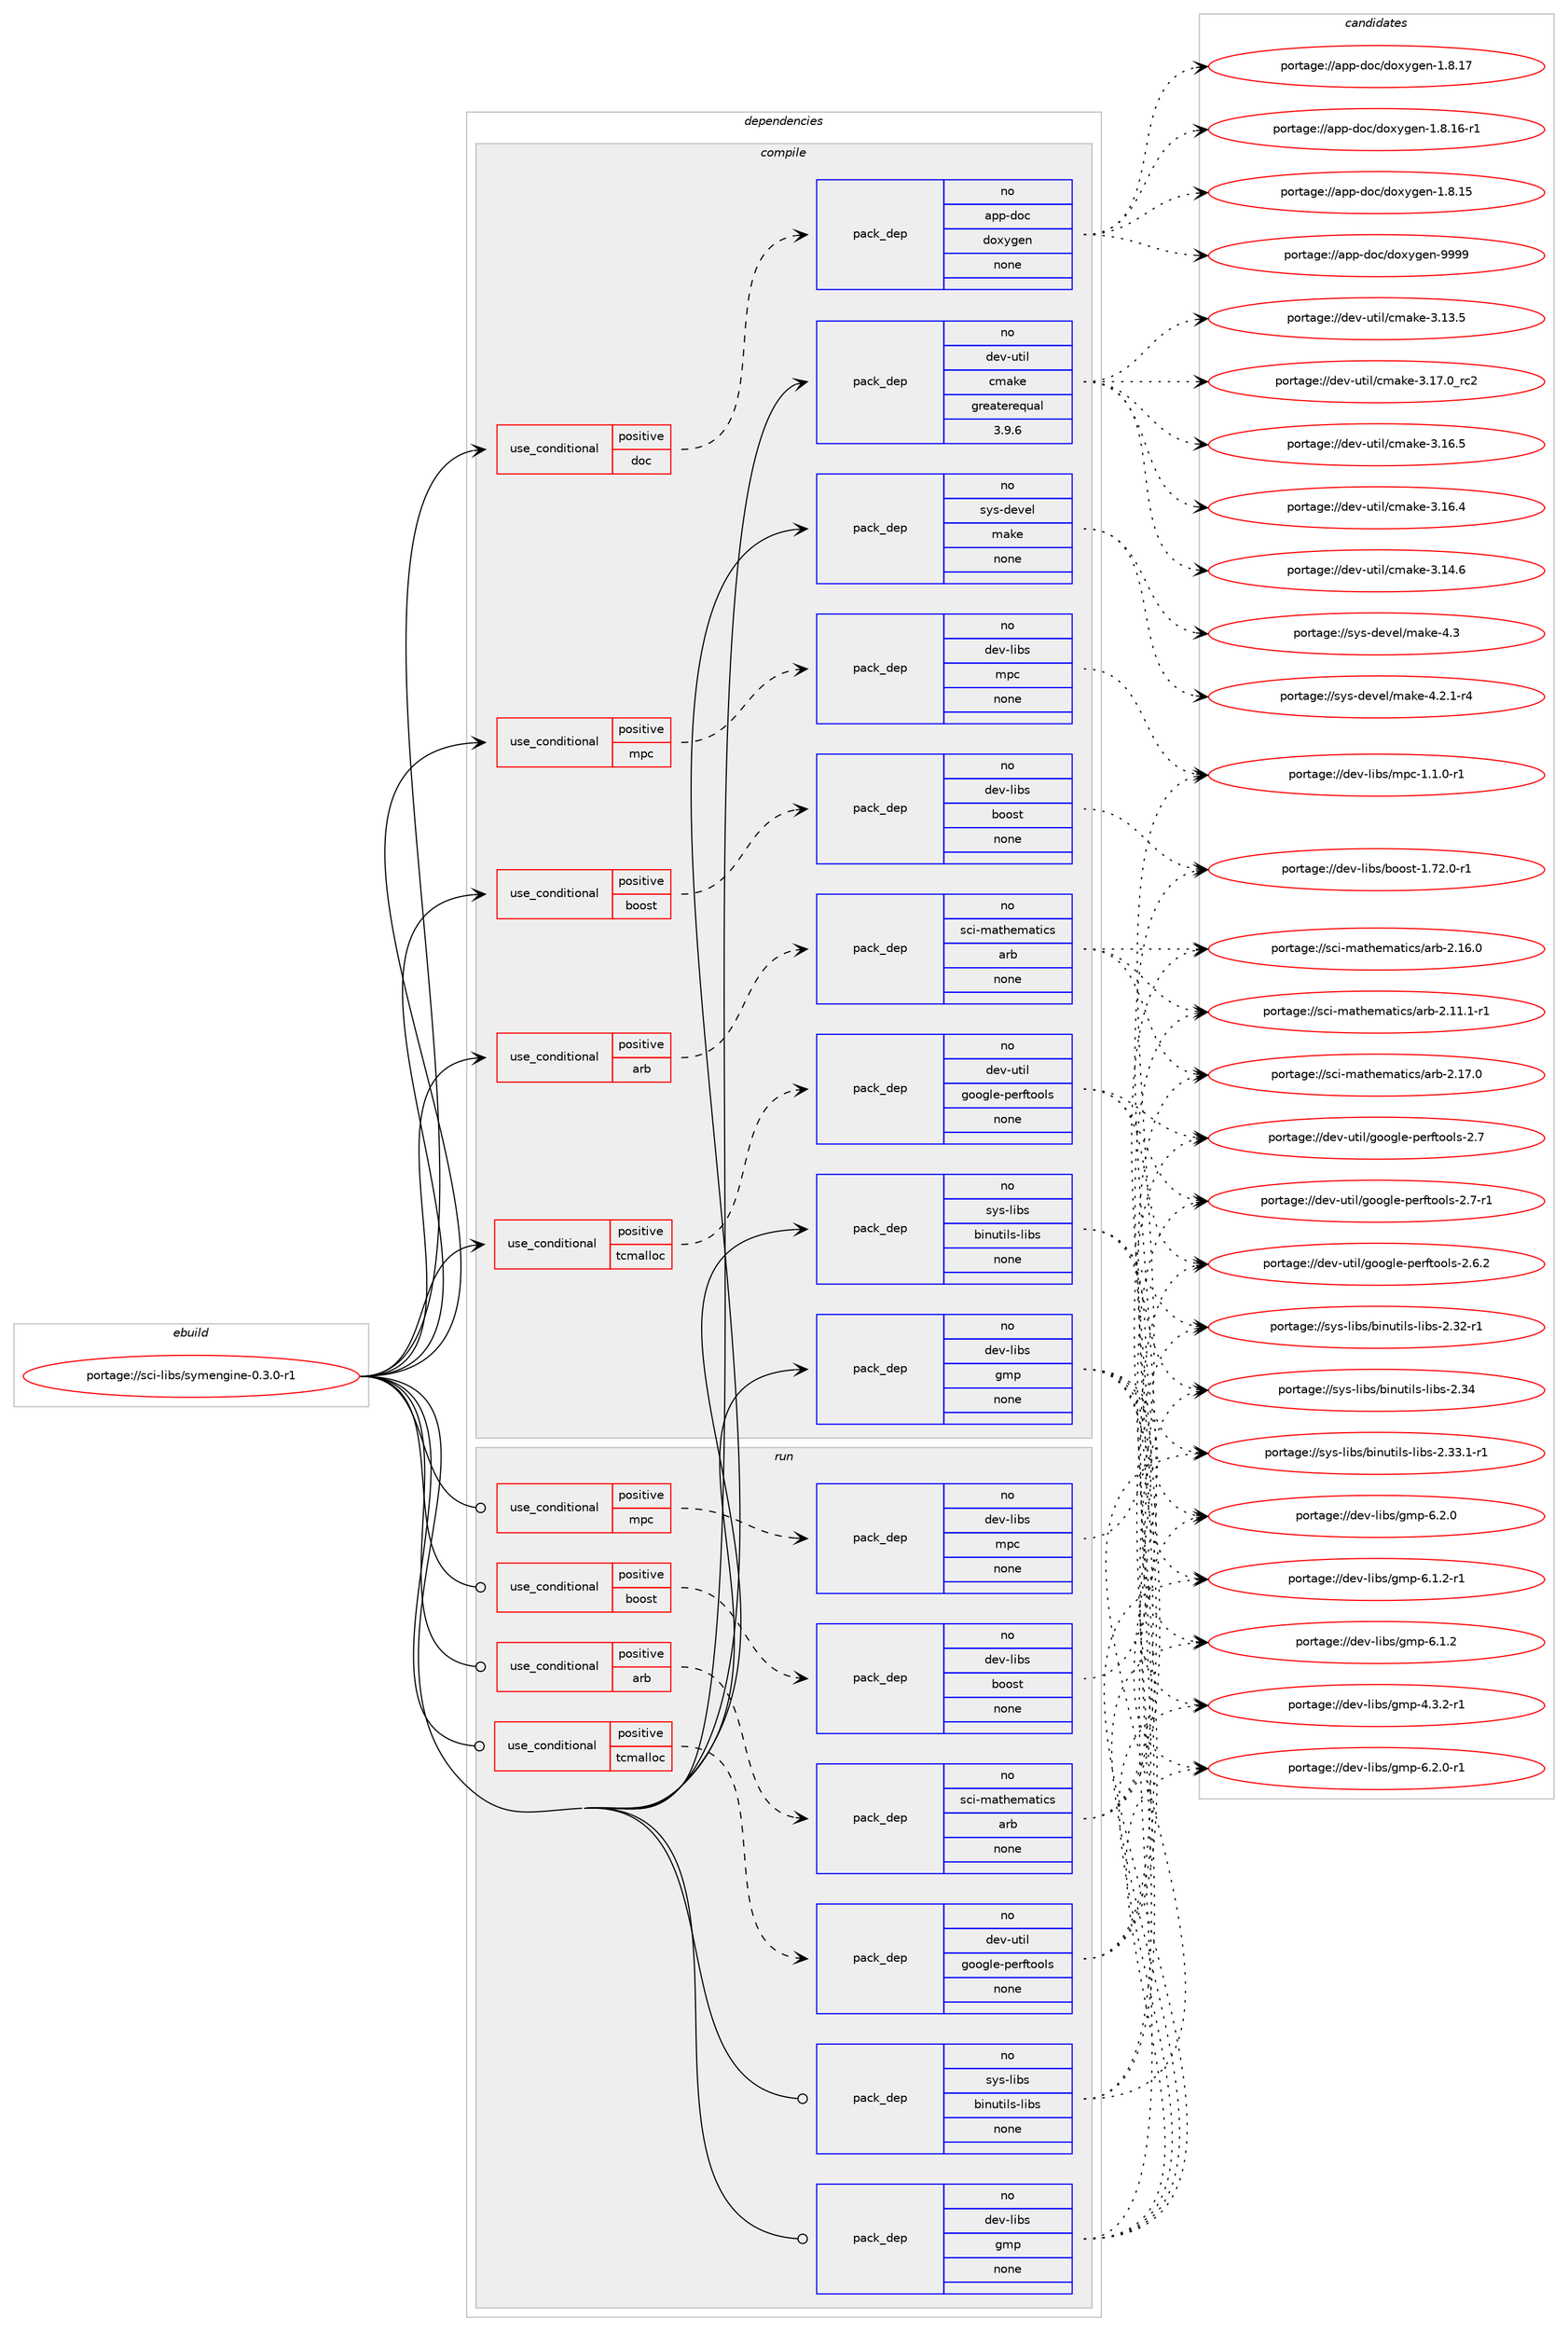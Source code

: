 digraph prolog {

# *************
# Graph options
# *************

newrank=true;
concentrate=true;
compound=true;
graph [rankdir=LR,fontname=Helvetica,fontsize=10,ranksep=1.5];#, ranksep=2.5, nodesep=0.2];
edge  [arrowhead=vee];
node  [fontname=Helvetica,fontsize=10];

# **********
# The ebuild
# **********

subgraph cluster_leftcol {
color=gray;
rank=same;
label=<<i>ebuild</i>>;
id [label="portage://sci-libs/symengine-0.3.0-r1", color=red, width=4, href="../sci-libs/symengine-0.3.0-r1.svg"];
}

# ****************
# The dependencies
# ****************

subgraph cluster_midcol {
color=gray;
label=<<i>dependencies</i>>;
subgraph cluster_compile {
fillcolor="#eeeeee";
style=filled;
label=<<i>compile</i>>;
subgraph cond6776 {
dependency37486 [label=<<TABLE BORDER="0" CELLBORDER="1" CELLSPACING="0" CELLPADDING="4"><TR><TD ROWSPAN="3" CELLPADDING="10">use_conditional</TD></TR><TR><TD>positive</TD></TR><TR><TD>arb</TD></TR></TABLE>>, shape=none, color=red];
subgraph pack29903 {
dependency37487 [label=<<TABLE BORDER="0" CELLBORDER="1" CELLSPACING="0" CELLPADDING="4" WIDTH="220"><TR><TD ROWSPAN="6" CELLPADDING="30">pack_dep</TD></TR><TR><TD WIDTH="110">no</TD></TR><TR><TD>sci-mathematics</TD></TR><TR><TD>arb</TD></TR><TR><TD>none</TD></TR><TR><TD></TD></TR></TABLE>>, shape=none, color=blue];
}
dependency37486:e -> dependency37487:w [weight=20,style="dashed",arrowhead="vee"];
}
id:e -> dependency37486:w [weight=20,style="solid",arrowhead="vee"];
subgraph cond6777 {
dependency37488 [label=<<TABLE BORDER="0" CELLBORDER="1" CELLSPACING="0" CELLPADDING="4"><TR><TD ROWSPAN="3" CELLPADDING="10">use_conditional</TD></TR><TR><TD>positive</TD></TR><TR><TD>boost</TD></TR></TABLE>>, shape=none, color=red];
subgraph pack29904 {
dependency37489 [label=<<TABLE BORDER="0" CELLBORDER="1" CELLSPACING="0" CELLPADDING="4" WIDTH="220"><TR><TD ROWSPAN="6" CELLPADDING="30">pack_dep</TD></TR><TR><TD WIDTH="110">no</TD></TR><TR><TD>dev-libs</TD></TR><TR><TD>boost</TD></TR><TR><TD>none</TD></TR><TR><TD></TD></TR></TABLE>>, shape=none, color=blue];
}
dependency37488:e -> dependency37489:w [weight=20,style="dashed",arrowhead="vee"];
}
id:e -> dependency37488:w [weight=20,style="solid",arrowhead="vee"];
subgraph cond6778 {
dependency37490 [label=<<TABLE BORDER="0" CELLBORDER="1" CELLSPACING="0" CELLPADDING="4"><TR><TD ROWSPAN="3" CELLPADDING="10">use_conditional</TD></TR><TR><TD>positive</TD></TR><TR><TD>doc</TD></TR></TABLE>>, shape=none, color=red];
subgraph pack29905 {
dependency37491 [label=<<TABLE BORDER="0" CELLBORDER="1" CELLSPACING="0" CELLPADDING="4" WIDTH="220"><TR><TD ROWSPAN="6" CELLPADDING="30">pack_dep</TD></TR><TR><TD WIDTH="110">no</TD></TR><TR><TD>app-doc</TD></TR><TR><TD>doxygen</TD></TR><TR><TD>none</TD></TR><TR><TD></TD></TR></TABLE>>, shape=none, color=blue];
}
dependency37490:e -> dependency37491:w [weight=20,style="dashed",arrowhead="vee"];
}
id:e -> dependency37490:w [weight=20,style="solid",arrowhead="vee"];
subgraph cond6779 {
dependency37492 [label=<<TABLE BORDER="0" CELLBORDER="1" CELLSPACING="0" CELLPADDING="4"><TR><TD ROWSPAN="3" CELLPADDING="10">use_conditional</TD></TR><TR><TD>positive</TD></TR><TR><TD>mpc</TD></TR></TABLE>>, shape=none, color=red];
subgraph pack29906 {
dependency37493 [label=<<TABLE BORDER="0" CELLBORDER="1" CELLSPACING="0" CELLPADDING="4" WIDTH="220"><TR><TD ROWSPAN="6" CELLPADDING="30">pack_dep</TD></TR><TR><TD WIDTH="110">no</TD></TR><TR><TD>dev-libs</TD></TR><TR><TD>mpc</TD></TR><TR><TD>none</TD></TR><TR><TD></TD></TR></TABLE>>, shape=none, color=blue];
}
dependency37492:e -> dependency37493:w [weight=20,style="dashed",arrowhead="vee"];
}
id:e -> dependency37492:w [weight=20,style="solid",arrowhead="vee"];
subgraph cond6780 {
dependency37494 [label=<<TABLE BORDER="0" CELLBORDER="1" CELLSPACING="0" CELLPADDING="4"><TR><TD ROWSPAN="3" CELLPADDING="10">use_conditional</TD></TR><TR><TD>positive</TD></TR><TR><TD>tcmalloc</TD></TR></TABLE>>, shape=none, color=red];
subgraph pack29907 {
dependency37495 [label=<<TABLE BORDER="0" CELLBORDER="1" CELLSPACING="0" CELLPADDING="4" WIDTH="220"><TR><TD ROWSPAN="6" CELLPADDING="30">pack_dep</TD></TR><TR><TD WIDTH="110">no</TD></TR><TR><TD>dev-util</TD></TR><TR><TD>google-perftools</TD></TR><TR><TD>none</TD></TR><TR><TD></TD></TR></TABLE>>, shape=none, color=blue];
}
dependency37494:e -> dependency37495:w [weight=20,style="dashed",arrowhead="vee"];
}
id:e -> dependency37494:w [weight=20,style="solid",arrowhead="vee"];
subgraph pack29908 {
dependency37496 [label=<<TABLE BORDER="0" CELLBORDER="1" CELLSPACING="0" CELLPADDING="4" WIDTH="220"><TR><TD ROWSPAN="6" CELLPADDING="30">pack_dep</TD></TR><TR><TD WIDTH="110">no</TD></TR><TR><TD>dev-libs</TD></TR><TR><TD>gmp</TD></TR><TR><TD>none</TD></TR><TR><TD></TD></TR></TABLE>>, shape=none, color=blue];
}
id:e -> dependency37496:w [weight=20,style="solid",arrowhead="vee"];
subgraph pack29909 {
dependency37497 [label=<<TABLE BORDER="0" CELLBORDER="1" CELLSPACING="0" CELLPADDING="4" WIDTH="220"><TR><TD ROWSPAN="6" CELLPADDING="30">pack_dep</TD></TR><TR><TD WIDTH="110">no</TD></TR><TR><TD>dev-util</TD></TR><TR><TD>cmake</TD></TR><TR><TD>greaterequal</TD></TR><TR><TD>3.9.6</TD></TR></TABLE>>, shape=none, color=blue];
}
id:e -> dependency37497:w [weight=20,style="solid",arrowhead="vee"];
subgraph pack29910 {
dependency37498 [label=<<TABLE BORDER="0" CELLBORDER="1" CELLSPACING="0" CELLPADDING="4" WIDTH="220"><TR><TD ROWSPAN="6" CELLPADDING="30">pack_dep</TD></TR><TR><TD WIDTH="110">no</TD></TR><TR><TD>sys-devel</TD></TR><TR><TD>make</TD></TR><TR><TD>none</TD></TR><TR><TD></TD></TR></TABLE>>, shape=none, color=blue];
}
id:e -> dependency37498:w [weight=20,style="solid",arrowhead="vee"];
subgraph pack29911 {
dependency37499 [label=<<TABLE BORDER="0" CELLBORDER="1" CELLSPACING="0" CELLPADDING="4" WIDTH="220"><TR><TD ROWSPAN="6" CELLPADDING="30">pack_dep</TD></TR><TR><TD WIDTH="110">no</TD></TR><TR><TD>sys-libs</TD></TR><TR><TD>binutils-libs</TD></TR><TR><TD>none</TD></TR><TR><TD></TD></TR></TABLE>>, shape=none, color=blue];
}
id:e -> dependency37499:w [weight=20,style="solid",arrowhead="vee"];
}
subgraph cluster_compileandrun {
fillcolor="#eeeeee";
style=filled;
label=<<i>compile and run</i>>;
}
subgraph cluster_run {
fillcolor="#eeeeee";
style=filled;
label=<<i>run</i>>;
subgraph cond6781 {
dependency37500 [label=<<TABLE BORDER="0" CELLBORDER="1" CELLSPACING="0" CELLPADDING="4"><TR><TD ROWSPAN="3" CELLPADDING="10">use_conditional</TD></TR><TR><TD>positive</TD></TR><TR><TD>arb</TD></TR></TABLE>>, shape=none, color=red];
subgraph pack29912 {
dependency37501 [label=<<TABLE BORDER="0" CELLBORDER="1" CELLSPACING="0" CELLPADDING="4" WIDTH="220"><TR><TD ROWSPAN="6" CELLPADDING="30">pack_dep</TD></TR><TR><TD WIDTH="110">no</TD></TR><TR><TD>sci-mathematics</TD></TR><TR><TD>arb</TD></TR><TR><TD>none</TD></TR><TR><TD></TD></TR></TABLE>>, shape=none, color=blue];
}
dependency37500:e -> dependency37501:w [weight=20,style="dashed",arrowhead="vee"];
}
id:e -> dependency37500:w [weight=20,style="solid",arrowhead="odot"];
subgraph cond6782 {
dependency37502 [label=<<TABLE BORDER="0" CELLBORDER="1" CELLSPACING="0" CELLPADDING="4"><TR><TD ROWSPAN="3" CELLPADDING="10">use_conditional</TD></TR><TR><TD>positive</TD></TR><TR><TD>boost</TD></TR></TABLE>>, shape=none, color=red];
subgraph pack29913 {
dependency37503 [label=<<TABLE BORDER="0" CELLBORDER="1" CELLSPACING="0" CELLPADDING="4" WIDTH="220"><TR><TD ROWSPAN="6" CELLPADDING="30">pack_dep</TD></TR><TR><TD WIDTH="110">no</TD></TR><TR><TD>dev-libs</TD></TR><TR><TD>boost</TD></TR><TR><TD>none</TD></TR><TR><TD></TD></TR></TABLE>>, shape=none, color=blue];
}
dependency37502:e -> dependency37503:w [weight=20,style="dashed",arrowhead="vee"];
}
id:e -> dependency37502:w [weight=20,style="solid",arrowhead="odot"];
subgraph cond6783 {
dependency37504 [label=<<TABLE BORDER="0" CELLBORDER="1" CELLSPACING="0" CELLPADDING="4"><TR><TD ROWSPAN="3" CELLPADDING="10">use_conditional</TD></TR><TR><TD>positive</TD></TR><TR><TD>mpc</TD></TR></TABLE>>, shape=none, color=red];
subgraph pack29914 {
dependency37505 [label=<<TABLE BORDER="0" CELLBORDER="1" CELLSPACING="0" CELLPADDING="4" WIDTH="220"><TR><TD ROWSPAN="6" CELLPADDING="30">pack_dep</TD></TR><TR><TD WIDTH="110">no</TD></TR><TR><TD>dev-libs</TD></TR><TR><TD>mpc</TD></TR><TR><TD>none</TD></TR><TR><TD></TD></TR></TABLE>>, shape=none, color=blue];
}
dependency37504:e -> dependency37505:w [weight=20,style="dashed",arrowhead="vee"];
}
id:e -> dependency37504:w [weight=20,style="solid",arrowhead="odot"];
subgraph cond6784 {
dependency37506 [label=<<TABLE BORDER="0" CELLBORDER="1" CELLSPACING="0" CELLPADDING="4"><TR><TD ROWSPAN="3" CELLPADDING="10">use_conditional</TD></TR><TR><TD>positive</TD></TR><TR><TD>tcmalloc</TD></TR></TABLE>>, shape=none, color=red];
subgraph pack29915 {
dependency37507 [label=<<TABLE BORDER="0" CELLBORDER="1" CELLSPACING="0" CELLPADDING="4" WIDTH="220"><TR><TD ROWSPAN="6" CELLPADDING="30">pack_dep</TD></TR><TR><TD WIDTH="110">no</TD></TR><TR><TD>dev-util</TD></TR><TR><TD>google-perftools</TD></TR><TR><TD>none</TD></TR><TR><TD></TD></TR></TABLE>>, shape=none, color=blue];
}
dependency37506:e -> dependency37507:w [weight=20,style="dashed",arrowhead="vee"];
}
id:e -> dependency37506:w [weight=20,style="solid",arrowhead="odot"];
subgraph pack29916 {
dependency37508 [label=<<TABLE BORDER="0" CELLBORDER="1" CELLSPACING="0" CELLPADDING="4" WIDTH="220"><TR><TD ROWSPAN="6" CELLPADDING="30">pack_dep</TD></TR><TR><TD WIDTH="110">no</TD></TR><TR><TD>dev-libs</TD></TR><TR><TD>gmp</TD></TR><TR><TD>none</TD></TR><TR><TD></TD></TR></TABLE>>, shape=none, color=blue];
}
id:e -> dependency37508:w [weight=20,style="solid",arrowhead="odot"];
subgraph pack29917 {
dependency37509 [label=<<TABLE BORDER="0" CELLBORDER="1" CELLSPACING="0" CELLPADDING="4" WIDTH="220"><TR><TD ROWSPAN="6" CELLPADDING="30">pack_dep</TD></TR><TR><TD WIDTH="110">no</TD></TR><TR><TD>sys-libs</TD></TR><TR><TD>binutils-libs</TD></TR><TR><TD>none</TD></TR><TR><TD></TD></TR></TABLE>>, shape=none, color=blue];
}
id:e -> dependency37509:w [weight=20,style="solid",arrowhead="odot"];
}
}

# **************
# The candidates
# **************

subgraph cluster_choices {
rank=same;
color=gray;
label=<<i>candidates</i>>;

subgraph choice29903 {
color=black;
nodesep=1;
choice115991054510997116104101109971161059911547971149845504649554648 [label="portage://sci-mathematics/arb-2.17.0", color=red, width=4,href="../sci-mathematics/arb-2.17.0.svg"];
choice115991054510997116104101109971161059911547971149845504649544648 [label="portage://sci-mathematics/arb-2.16.0", color=red, width=4,href="../sci-mathematics/arb-2.16.0.svg"];
choice1159910545109971161041011099711610599115479711498455046494946494511449 [label="portage://sci-mathematics/arb-2.11.1-r1", color=red, width=4,href="../sci-mathematics/arb-2.11.1-r1.svg"];
dependency37487:e -> choice115991054510997116104101109971161059911547971149845504649554648:w [style=dotted,weight="100"];
dependency37487:e -> choice115991054510997116104101109971161059911547971149845504649544648:w [style=dotted,weight="100"];
dependency37487:e -> choice1159910545109971161041011099711610599115479711498455046494946494511449:w [style=dotted,weight="100"];
}
subgraph choice29904 {
color=black;
nodesep=1;
choice10010111845108105981154798111111115116454946555046484511449 [label="portage://dev-libs/boost-1.72.0-r1", color=red, width=4,href="../dev-libs/boost-1.72.0-r1.svg"];
dependency37489:e -> choice10010111845108105981154798111111115116454946555046484511449:w [style=dotted,weight="100"];
}
subgraph choice29905 {
color=black;
nodesep=1;
choice971121124510011199471001111201211031011104557575757 [label="portage://app-doc/doxygen-9999", color=red, width=4,href="../app-doc/doxygen-9999.svg"];
choice9711211245100111994710011112012110310111045494656464955 [label="portage://app-doc/doxygen-1.8.17", color=red, width=4,href="../app-doc/doxygen-1.8.17.svg"];
choice97112112451001119947100111120121103101110454946564649544511449 [label="portage://app-doc/doxygen-1.8.16-r1", color=red, width=4,href="../app-doc/doxygen-1.8.16-r1.svg"];
choice9711211245100111994710011112012110310111045494656464953 [label="portage://app-doc/doxygen-1.8.15", color=red, width=4,href="../app-doc/doxygen-1.8.15.svg"];
dependency37491:e -> choice971121124510011199471001111201211031011104557575757:w [style=dotted,weight="100"];
dependency37491:e -> choice9711211245100111994710011112012110310111045494656464955:w [style=dotted,weight="100"];
dependency37491:e -> choice97112112451001119947100111120121103101110454946564649544511449:w [style=dotted,weight="100"];
dependency37491:e -> choice9711211245100111994710011112012110310111045494656464953:w [style=dotted,weight="100"];
}
subgraph choice29906 {
color=black;
nodesep=1;
choice100101118451081059811547109112994549464946484511449 [label="portage://dev-libs/mpc-1.1.0-r1", color=red, width=4,href="../dev-libs/mpc-1.1.0-r1.svg"];
dependency37493:e -> choice100101118451081059811547109112994549464946484511449:w [style=dotted,weight="100"];
}
subgraph choice29907 {
color=black;
nodesep=1;
choice100101118451171161051084710311111110310810145112101114102116111111108115455046554511449 [label="portage://dev-util/google-perftools-2.7-r1", color=red, width=4,href="../dev-util/google-perftools-2.7-r1.svg"];
choice10010111845117116105108471031111111031081014511210111410211611111110811545504655 [label="portage://dev-util/google-perftools-2.7", color=red, width=4,href="../dev-util/google-perftools-2.7.svg"];
choice100101118451171161051084710311111110310810145112101114102116111111108115455046544650 [label="portage://dev-util/google-perftools-2.6.2", color=red, width=4,href="../dev-util/google-perftools-2.6.2.svg"];
dependency37495:e -> choice100101118451171161051084710311111110310810145112101114102116111111108115455046554511449:w [style=dotted,weight="100"];
dependency37495:e -> choice10010111845117116105108471031111111031081014511210111410211611111110811545504655:w [style=dotted,weight="100"];
dependency37495:e -> choice100101118451171161051084710311111110310810145112101114102116111111108115455046544650:w [style=dotted,weight="100"];
}
subgraph choice29908 {
color=black;
nodesep=1;
choice1001011184510810598115471031091124554465046484511449 [label="portage://dev-libs/gmp-6.2.0-r1", color=red, width=4,href="../dev-libs/gmp-6.2.0-r1.svg"];
choice100101118451081059811547103109112455446504648 [label="portage://dev-libs/gmp-6.2.0", color=red, width=4,href="../dev-libs/gmp-6.2.0.svg"];
choice1001011184510810598115471031091124554464946504511449 [label="portage://dev-libs/gmp-6.1.2-r1", color=red, width=4,href="../dev-libs/gmp-6.1.2-r1.svg"];
choice100101118451081059811547103109112455446494650 [label="portage://dev-libs/gmp-6.1.2", color=red, width=4,href="../dev-libs/gmp-6.1.2.svg"];
choice1001011184510810598115471031091124552465146504511449 [label="portage://dev-libs/gmp-4.3.2-r1", color=red, width=4,href="../dev-libs/gmp-4.3.2-r1.svg"];
dependency37496:e -> choice1001011184510810598115471031091124554465046484511449:w [style=dotted,weight="100"];
dependency37496:e -> choice100101118451081059811547103109112455446504648:w [style=dotted,weight="100"];
dependency37496:e -> choice1001011184510810598115471031091124554464946504511449:w [style=dotted,weight="100"];
dependency37496:e -> choice100101118451081059811547103109112455446494650:w [style=dotted,weight="100"];
dependency37496:e -> choice1001011184510810598115471031091124552465146504511449:w [style=dotted,weight="100"];
}
subgraph choice29909 {
color=black;
nodesep=1;
choice1001011184511711610510847991099710710145514649554648951149950 [label="portage://dev-util/cmake-3.17.0_rc2", color=red, width=4,href="../dev-util/cmake-3.17.0_rc2.svg"];
choice1001011184511711610510847991099710710145514649544653 [label="portage://dev-util/cmake-3.16.5", color=red, width=4,href="../dev-util/cmake-3.16.5.svg"];
choice1001011184511711610510847991099710710145514649544652 [label="portage://dev-util/cmake-3.16.4", color=red, width=4,href="../dev-util/cmake-3.16.4.svg"];
choice1001011184511711610510847991099710710145514649524654 [label="portage://dev-util/cmake-3.14.6", color=red, width=4,href="../dev-util/cmake-3.14.6.svg"];
choice1001011184511711610510847991099710710145514649514653 [label="portage://dev-util/cmake-3.13.5", color=red, width=4,href="../dev-util/cmake-3.13.5.svg"];
dependency37497:e -> choice1001011184511711610510847991099710710145514649554648951149950:w [style=dotted,weight="100"];
dependency37497:e -> choice1001011184511711610510847991099710710145514649544653:w [style=dotted,weight="100"];
dependency37497:e -> choice1001011184511711610510847991099710710145514649544652:w [style=dotted,weight="100"];
dependency37497:e -> choice1001011184511711610510847991099710710145514649524654:w [style=dotted,weight="100"];
dependency37497:e -> choice1001011184511711610510847991099710710145514649514653:w [style=dotted,weight="100"];
}
subgraph choice29910 {
color=black;
nodesep=1;
choice11512111545100101118101108471099710710145524651 [label="portage://sys-devel/make-4.3", color=red, width=4,href="../sys-devel/make-4.3.svg"];
choice1151211154510010111810110847109971071014552465046494511452 [label="portage://sys-devel/make-4.2.1-r4", color=red, width=4,href="../sys-devel/make-4.2.1-r4.svg"];
dependency37498:e -> choice11512111545100101118101108471099710710145524651:w [style=dotted,weight="100"];
dependency37498:e -> choice1151211154510010111810110847109971071014552465046494511452:w [style=dotted,weight="100"];
}
subgraph choice29911 {
color=black;
nodesep=1;
choice1151211154510810598115479810511011711610510811545108105981154550465152 [label="portage://sys-libs/binutils-libs-2.34", color=red, width=4,href="../sys-libs/binutils-libs-2.34.svg"];
choice115121115451081059811547981051101171161051081154510810598115455046515146494511449 [label="portage://sys-libs/binutils-libs-2.33.1-r1", color=red, width=4,href="../sys-libs/binutils-libs-2.33.1-r1.svg"];
choice11512111545108105981154798105110117116105108115451081059811545504651504511449 [label="portage://sys-libs/binutils-libs-2.32-r1", color=red, width=4,href="../sys-libs/binutils-libs-2.32-r1.svg"];
dependency37499:e -> choice1151211154510810598115479810511011711610510811545108105981154550465152:w [style=dotted,weight="100"];
dependency37499:e -> choice115121115451081059811547981051101171161051081154510810598115455046515146494511449:w [style=dotted,weight="100"];
dependency37499:e -> choice11512111545108105981154798105110117116105108115451081059811545504651504511449:w [style=dotted,weight="100"];
}
subgraph choice29912 {
color=black;
nodesep=1;
choice115991054510997116104101109971161059911547971149845504649554648 [label="portage://sci-mathematics/arb-2.17.0", color=red, width=4,href="../sci-mathematics/arb-2.17.0.svg"];
choice115991054510997116104101109971161059911547971149845504649544648 [label="portage://sci-mathematics/arb-2.16.0", color=red, width=4,href="../sci-mathematics/arb-2.16.0.svg"];
choice1159910545109971161041011099711610599115479711498455046494946494511449 [label="portage://sci-mathematics/arb-2.11.1-r1", color=red, width=4,href="../sci-mathematics/arb-2.11.1-r1.svg"];
dependency37501:e -> choice115991054510997116104101109971161059911547971149845504649554648:w [style=dotted,weight="100"];
dependency37501:e -> choice115991054510997116104101109971161059911547971149845504649544648:w [style=dotted,weight="100"];
dependency37501:e -> choice1159910545109971161041011099711610599115479711498455046494946494511449:w [style=dotted,weight="100"];
}
subgraph choice29913 {
color=black;
nodesep=1;
choice10010111845108105981154798111111115116454946555046484511449 [label="portage://dev-libs/boost-1.72.0-r1", color=red, width=4,href="../dev-libs/boost-1.72.0-r1.svg"];
dependency37503:e -> choice10010111845108105981154798111111115116454946555046484511449:w [style=dotted,weight="100"];
}
subgraph choice29914 {
color=black;
nodesep=1;
choice100101118451081059811547109112994549464946484511449 [label="portage://dev-libs/mpc-1.1.0-r1", color=red, width=4,href="../dev-libs/mpc-1.1.0-r1.svg"];
dependency37505:e -> choice100101118451081059811547109112994549464946484511449:w [style=dotted,weight="100"];
}
subgraph choice29915 {
color=black;
nodesep=1;
choice100101118451171161051084710311111110310810145112101114102116111111108115455046554511449 [label="portage://dev-util/google-perftools-2.7-r1", color=red, width=4,href="../dev-util/google-perftools-2.7-r1.svg"];
choice10010111845117116105108471031111111031081014511210111410211611111110811545504655 [label="portage://dev-util/google-perftools-2.7", color=red, width=4,href="../dev-util/google-perftools-2.7.svg"];
choice100101118451171161051084710311111110310810145112101114102116111111108115455046544650 [label="portage://dev-util/google-perftools-2.6.2", color=red, width=4,href="../dev-util/google-perftools-2.6.2.svg"];
dependency37507:e -> choice100101118451171161051084710311111110310810145112101114102116111111108115455046554511449:w [style=dotted,weight="100"];
dependency37507:e -> choice10010111845117116105108471031111111031081014511210111410211611111110811545504655:w [style=dotted,weight="100"];
dependency37507:e -> choice100101118451171161051084710311111110310810145112101114102116111111108115455046544650:w [style=dotted,weight="100"];
}
subgraph choice29916 {
color=black;
nodesep=1;
choice1001011184510810598115471031091124554465046484511449 [label="portage://dev-libs/gmp-6.2.0-r1", color=red, width=4,href="../dev-libs/gmp-6.2.0-r1.svg"];
choice100101118451081059811547103109112455446504648 [label="portage://dev-libs/gmp-6.2.0", color=red, width=4,href="../dev-libs/gmp-6.2.0.svg"];
choice1001011184510810598115471031091124554464946504511449 [label="portage://dev-libs/gmp-6.1.2-r1", color=red, width=4,href="../dev-libs/gmp-6.1.2-r1.svg"];
choice100101118451081059811547103109112455446494650 [label="portage://dev-libs/gmp-6.1.2", color=red, width=4,href="../dev-libs/gmp-6.1.2.svg"];
choice1001011184510810598115471031091124552465146504511449 [label="portage://dev-libs/gmp-4.3.2-r1", color=red, width=4,href="../dev-libs/gmp-4.3.2-r1.svg"];
dependency37508:e -> choice1001011184510810598115471031091124554465046484511449:w [style=dotted,weight="100"];
dependency37508:e -> choice100101118451081059811547103109112455446504648:w [style=dotted,weight="100"];
dependency37508:e -> choice1001011184510810598115471031091124554464946504511449:w [style=dotted,weight="100"];
dependency37508:e -> choice100101118451081059811547103109112455446494650:w [style=dotted,weight="100"];
dependency37508:e -> choice1001011184510810598115471031091124552465146504511449:w [style=dotted,weight="100"];
}
subgraph choice29917 {
color=black;
nodesep=1;
choice1151211154510810598115479810511011711610510811545108105981154550465152 [label="portage://sys-libs/binutils-libs-2.34", color=red, width=4,href="../sys-libs/binutils-libs-2.34.svg"];
choice115121115451081059811547981051101171161051081154510810598115455046515146494511449 [label="portage://sys-libs/binutils-libs-2.33.1-r1", color=red, width=4,href="../sys-libs/binutils-libs-2.33.1-r1.svg"];
choice11512111545108105981154798105110117116105108115451081059811545504651504511449 [label="portage://sys-libs/binutils-libs-2.32-r1", color=red, width=4,href="../sys-libs/binutils-libs-2.32-r1.svg"];
dependency37509:e -> choice1151211154510810598115479810511011711610510811545108105981154550465152:w [style=dotted,weight="100"];
dependency37509:e -> choice115121115451081059811547981051101171161051081154510810598115455046515146494511449:w [style=dotted,weight="100"];
dependency37509:e -> choice11512111545108105981154798105110117116105108115451081059811545504651504511449:w [style=dotted,weight="100"];
}
}

}
